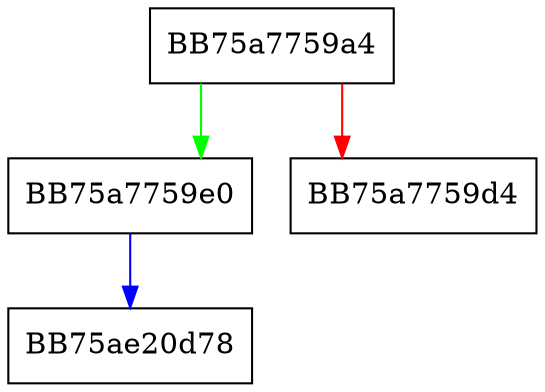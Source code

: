 digraph __acrt_IsValidLocaleName {
  node [shape="box"];
  graph [splines=ortho];
  BB75a7759a4 -> BB75a7759e0 [color="green"];
  BB75a7759a4 -> BB75a7759d4 [color="red"];
  BB75a7759e0 -> BB75ae20d78 [color="blue"];
}